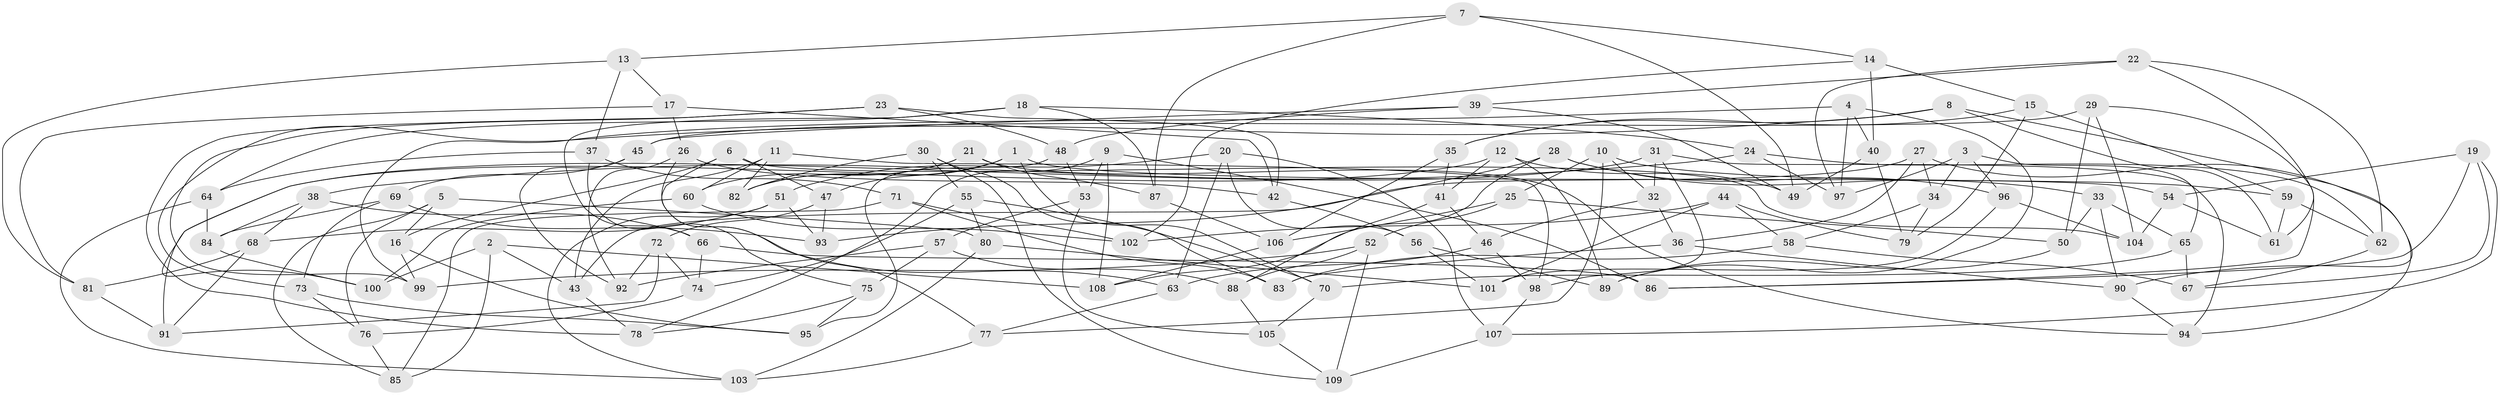 // Generated by graph-tools (version 1.1) at 2025/02/03/09/25 03:02:59]
// undirected, 109 vertices, 218 edges
graph export_dot {
graph [start="1"]
  node [color=gray90,style=filled];
  1;
  2;
  3;
  4;
  5;
  6;
  7;
  8;
  9;
  10;
  11;
  12;
  13;
  14;
  15;
  16;
  17;
  18;
  19;
  20;
  21;
  22;
  23;
  24;
  25;
  26;
  27;
  28;
  29;
  30;
  31;
  32;
  33;
  34;
  35;
  36;
  37;
  38;
  39;
  40;
  41;
  42;
  43;
  44;
  45;
  46;
  47;
  48;
  49;
  50;
  51;
  52;
  53;
  54;
  55;
  56;
  57;
  58;
  59;
  60;
  61;
  62;
  63;
  64;
  65;
  66;
  67;
  68;
  69;
  70;
  71;
  72;
  73;
  74;
  75;
  76;
  77;
  78;
  79;
  80;
  81;
  82;
  83;
  84;
  85;
  86;
  87;
  88;
  89;
  90;
  91;
  92;
  93;
  94;
  95;
  96;
  97;
  98;
  99;
  100;
  101;
  102;
  103;
  104;
  105;
  106;
  107;
  108;
  109;
  1 -- 70;
  1 -- 47;
  1 -- 54;
  1 -- 82;
  2 -- 85;
  2 -- 108;
  2 -- 100;
  2 -- 43;
  3 -- 65;
  3 -- 97;
  3 -- 34;
  3 -- 96;
  4 -- 99;
  4 -- 40;
  4 -- 97;
  4 -- 89;
  5 -- 80;
  5 -- 16;
  5 -- 76;
  5 -- 85;
  6 -- 77;
  6 -- 16;
  6 -- 47;
  6 -- 104;
  7 -- 14;
  7 -- 49;
  7 -- 87;
  7 -- 13;
  8 -- 35;
  8 -- 61;
  8 -- 73;
  8 -- 90;
  9 -- 78;
  9 -- 53;
  9 -- 86;
  9 -- 108;
  10 -- 25;
  10 -- 59;
  10 -- 77;
  10 -- 32;
  11 -- 43;
  11 -- 82;
  11 -- 98;
  11 -- 60;
  12 -- 100;
  12 -- 89;
  12 -- 41;
  12 -- 49;
  13 -- 37;
  13 -- 17;
  13 -- 81;
  14 -- 40;
  14 -- 15;
  14 -- 102;
  15 -- 59;
  15 -- 79;
  15 -- 35;
  16 -- 99;
  16 -- 95;
  17 -- 81;
  17 -- 26;
  17 -- 42;
  18 -- 87;
  18 -- 66;
  18 -- 64;
  18 -- 24;
  19 -- 86;
  19 -- 67;
  19 -- 54;
  19 -- 107;
  20 -- 56;
  20 -- 63;
  20 -- 107;
  20 -- 51;
  21 -- 82;
  21 -- 87;
  21 -- 60;
  21 -- 94;
  22 -- 39;
  22 -- 62;
  22 -- 97;
  22 -- 61;
  23 -- 99;
  23 -- 42;
  23 -- 48;
  23 -- 78;
  24 -- 62;
  24 -- 38;
  24 -- 97;
  25 -- 50;
  25 -- 106;
  25 -- 52;
  26 -- 42;
  26 -- 63;
  26 -- 92;
  27 -- 34;
  27 -- 94;
  27 -- 36;
  27 -- 43;
  28 -- 108;
  28 -- 33;
  28 -- 96;
  28 -- 93;
  29 -- 104;
  29 -- 86;
  29 -- 50;
  29 -- 45;
  30 -- 55;
  30 -- 83;
  30 -- 109;
  30 -- 82;
  31 -- 94;
  31 -- 91;
  31 -- 98;
  31 -- 32;
  32 -- 36;
  32 -- 46;
  33 -- 50;
  33 -- 65;
  33 -- 90;
  34 -- 58;
  34 -- 79;
  35 -- 41;
  35 -- 106;
  36 -- 90;
  36 -- 83;
  37 -- 71;
  37 -- 64;
  37 -- 75;
  38 -- 66;
  38 -- 84;
  38 -- 68;
  39 -- 48;
  39 -- 49;
  39 -- 45;
  40 -- 49;
  40 -- 79;
  41 -- 46;
  41 -- 88;
  42 -- 56;
  43 -- 78;
  44 -- 79;
  44 -- 101;
  44 -- 102;
  44 -- 58;
  45 -- 92;
  45 -- 69;
  46 -- 98;
  46 -- 63;
  47 -- 93;
  47 -- 72;
  48 -- 53;
  48 -- 95;
  50 -- 89;
  51 -- 68;
  51 -- 93;
  51 -- 103;
  52 -- 109;
  52 -- 88;
  52 -- 99;
  53 -- 105;
  53 -- 57;
  54 -- 104;
  54 -- 61;
  55 -- 80;
  55 -- 74;
  55 -- 70;
  56 -- 89;
  56 -- 101;
  57 -- 88;
  57 -- 92;
  57 -- 75;
  58 -- 83;
  58 -- 67;
  59 -- 62;
  59 -- 61;
  60 -- 100;
  60 -- 102;
  62 -- 67;
  63 -- 77;
  64 -- 84;
  64 -- 103;
  65 -- 70;
  65 -- 67;
  66 -- 74;
  66 -- 86;
  68 -- 91;
  68 -- 81;
  69 -- 73;
  69 -- 84;
  69 -- 93;
  70 -- 105;
  71 -- 83;
  71 -- 85;
  71 -- 102;
  72 -- 91;
  72 -- 92;
  72 -- 74;
  73 -- 76;
  73 -- 95;
  74 -- 76;
  75 -- 78;
  75 -- 95;
  76 -- 85;
  77 -- 103;
  80 -- 101;
  80 -- 103;
  81 -- 91;
  84 -- 100;
  87 -- 106;
  88 -- 105;
  90 -- 94;
  96 -- 104;
  96 -- 101;
  98 -- 107;
  105 -- 109;
  106 -- 108;
  107 -- 109;
}
